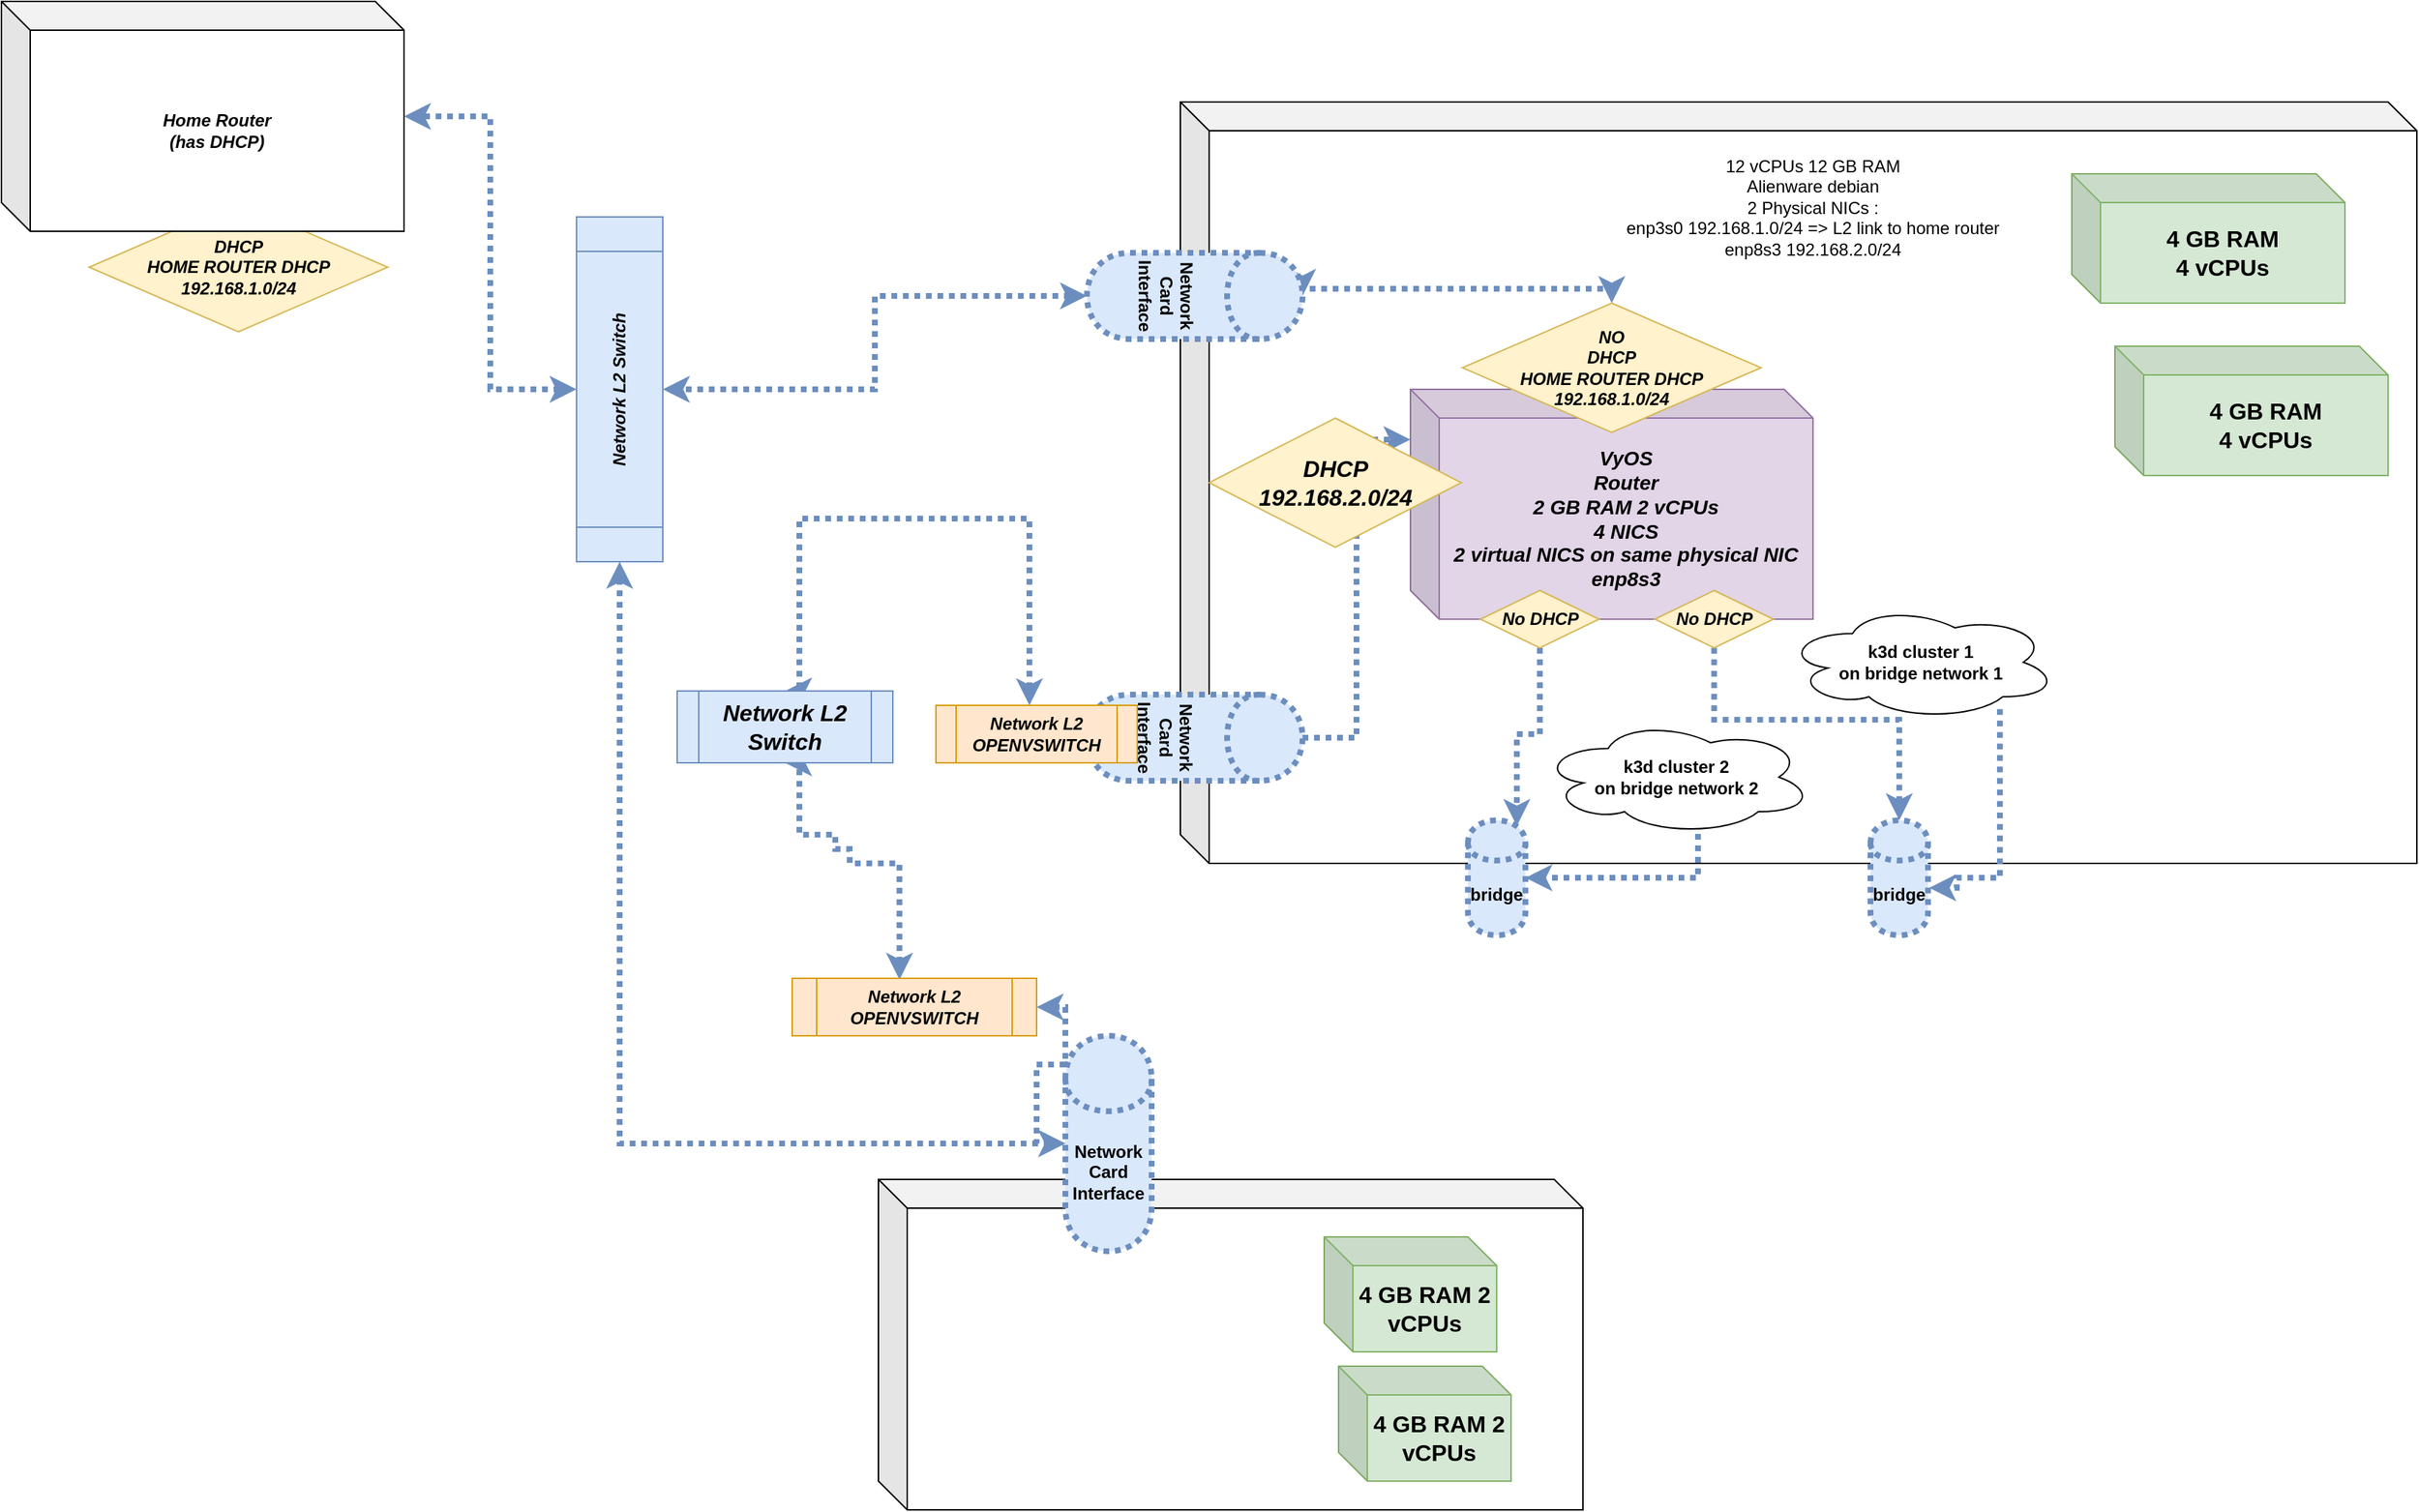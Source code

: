 <mxfile version="13.4.2" type="device"><diagram id="KGC-ekfay1hJ0R5rPytN" name="Page-1"><mxGraphModel dx="3220" dy="2335" grid="1" gridSize="10" guides="1" tooltips="1" connect="1" arrows="1" fold="1" page="1" pageScale="1" pageWidth="850" pageHeight="1100" math="0" shadow="0"><root><mxCell id="0"/><mxCell id="1" parent="0"/><mxCell id="RJ-gPZeZvMzSmnX6ccA9-1" value="" style="shape=cube;whiteSpace=wrap;html=1;boundedLbl=1;backgroundOutline=1;darkOpacity=0.05;darkOpacity2=0.1;" vertex="1" parent="1"><mxGeometry x="20" y="490" width="490" height="230" as="geometry"/></mxCell><mxCell id="RJ-gPZeZvMzSmnX6ccA9-2" value="&lt;div&gt;12 vCPUs 12 GB RAM &lt;br&gt;Alienware debian&lt;/div&gt;&lt;div&gt;2 Physical NICs : &lt;br&gt;&lt;/div&gt;&lt;div&gt;enp3s0 192.168.1.0/24 =&amp;gt; L2 link to home router&lt;br&gt;&lt;/div&gt;&lt;div&gt;enp8s3 192.168.2.0/24&lt;/div&gt;&lt;div&gt;&lt;br&gt;&lt;/div&gt;&lt;div&gt;&lt;br&gt;&lt;/div&gt;&lt;div&gt;&lt;br&gt;&lt;/div&gt;&lt;div&gt;&lt;br&gt;&lt;/div&gt;&lt;div&gt;&lt;br&gt;&lt;/div&gt;&lt;div&gt;&lt;br&gt;&lt;/div&gt;&lt;div&gt;&lt;br&gt;&lt;/div&gt;&lt;div&gt;&lt;br&gt;&lt;/div&gt;&lt;div&gt;&lt;br&gt;&lt;/div&gt;&lt;div&gt;&lt;br&gt;&lt;/div&gt;&lt;div&gt;&lt;br&gt;&lt;/div&gt;&lt;div&gt;&lt;br&gt;&lt;/div&gt;&lt;div&gt;&lt;br&gt;&lt;/div&gt;&lt;div&gt;&lt;br&gt;&lt;/div&gt;&lt;div&gt;&lt;br&gt;&lt;/div&gt;&lt;div&gt;&lt;br&gt;&lt;/div&gt;&lt;div&gt;&lt;br&gt;&lt;/div&gt;&lt;div&gt;&lt;br&gt;&lt;/div&gt;&lt;div&gt;&lt;br&gt;&lt;/div&gt;&lt;div&gt;&lt;br&gt;&lt;/div&gt;&lt;div&gt;&lt;br&gt;&lt;/div&gt;&lt;div&gt;&lt;br&gt;&lt;/div&gt;&lt;div&gt;&lt;br&gt;&lt;/div&gt;&lt;div&gt;&lt;br&gt;&lt;/div&gt;&lt;div&gt;&lt;br&gt;&lt;/div&gt;&lt;div&gt;&lt;br&gt;&lt;/div&gt;&lt;div&gt;&lt;br&gt;&lt;/div&gt;&lt;div&gt;&lt;br&gt;&lt;/div&gt;" style="shape=cube;whiteSpace=wrap;html=1;boundedLbl=1;backgroundOutline=1;darkOpacity=0.05;darkOpacity2=0.1;" vertex="1" parent="1"><mxGeometry x="230" y="-260" width="860" height="530" as="geometry"/></mxCell><mxCell id="RJ-gPZeZvMzSmnX6ccA9-9" style="edgeStyle=orthogonalEdgeStyle;rounded=0;orthogonalLoop=1;jettySize=auto;html=1;entryX=0.85;entryY=0.05;entryDx=0;entryDy=0;entryPerimeter=0;fillColor=#dae8fc;strokeColor=#6c8ebf;strokeWidth=4;dashed=1;dashPattern=1 1;" edge="1" parent="1" source="RJ-gPZeZvMzSmnX6ccA9-13" target="RJ-gPZeZvMzSmnX6ccA9-6"><mxGeometry relative="1" as="geometry"/></mxCell><mxCell id="RJ-gPZeZvMzSmnX6ccA9-20" style="edgeStyle=orthogonalEdgeStyle;rounded=0;orthogonalLoop=1;jettySize=auto;html=1;entryX=0.5;entryY=0;entryDx=0;entryDy=0;exitX=0.5;exitY=0;exitDx=0;exitDy=0;startArrow=classic;startFill=1;fillColor=#dae8fc;strokeColor=#6c8ebf;strokeWidth=4;dashed=1;dashPattern=1 1;" edge="1" parent="1" source="RJ-gPZeZvMzSmnX6ccA9-21" target="RJ-gPZeZvMzSmnX6ccA9-19"><mxGeometry relative="1" as="geometry"><Array as="points"><mxPoint x="530" y="-130"/><mxPoint x="315" y="-130"/></Array></mxGeometry></mxCell><mxCell id="RJ-gPZeZvMzSmnX6ccA9-3" value="VyOS&lt;br style=&quot;font-size: 14px&quot;&gt;Router&lt;br style=&quot;font-size: 14px&quot;&gt;2 GB RAM 2 vCPUs&lt;br style=&quot;font-size: 14px&quot;&gt;4 NICS&lt;br style=&quot;font-size: 14px&quot;&gt;2 virtual NICS on same physical NIC enp8s3" style="shape=cube;whiteSpace=wrap;html=1;boundedLbl=1;backgroundOutline=1;darkOpacity=0.05;darkOpacity2=0.1;fontStyle=3;fontSize=14;fillColor=#e1d5e7;strokeColor=#9673a6;" vertex="1" parent="1"><mxGeometry x="390" y="-60" width="280" height="160" as="geometry"/></mxCell><mxCell id="RJ-gPZeZvMzSmnX6ccA9-12" style="edgeStyle=orthogonalEdgeStyle;rounded=0;orthogonalLoop=1;jettySize=auto;html=1;entryX=1.021;entryY=0.588;entryDx=0;entryDy=0;entryPerimeter=0;fillColor=#dae8fc;strokeColor=#6c8ebf;strokeWidth=4;dashed=1;dashPattern=1 1;" edge="1" parent="1" source="RJ-gPZeZvMzSmnX6ccA9-4" target="RJ-gPZeZvMzSmnX6ccA9-7"><mxGeometry relative="1" as="geometry"><Array as="points"><mxPoint x="800" y="280"/><mxPoint x="770" y="280"/><mxPoint x="770" y="287"/></Array></mxGeometry></mxCell><mxCell id="RJ-gPZeZvMzSmnX6ccA9-4" value="k3d cluster 1&lt;br&gt;on bridge network 1" style="ellipse;shape=cloud;whiteSpace=wrap;html=1;fontStyle=1" vertex="1" parent="1"><mxGeometry x="650" y="90" width="190" height="80" as="geometry"/></mxCell><mxCell id="RJ-gPZeZvMzSmnX6ccA9-10" style="edgeStyle=orthogonalEdgeStyle;rounded=0;orthogonalLoop=1;jettySize=auto;html=1;fillColor=#dae8fc;strokeColor=#6c8ebf;strokeWidth=4;dashed=1;dashPattern=1 1;" edge="1" parent="1" source="RJ-gPZeZvMzSmnX6ccA9-5" target="RJ-gPZeZvMzSmnX6ccA9-6"><mxGeometry relative="1" as="geometry"><Array as="points"><mxPoint x="590" y="280"/></Array></mxGeometry></mxCell><mxCell id="RJ-gPZeZvMzSmnX6ccA9-5" value="k3d cluster 2&lt;br&gt;on bridge network 2" style="ellipse;shape=cloud;whiteSpace=wrap;html=1;fontStyle=1" vertex="1" parent="1"><mxGeometry x="480" y="170" width="190" height="80" as="geometry"/></mxCell><mxCell id="RJ-gPZeZvMzSmnX6ccA9-6" value="bridge" style="shape=cylinder;whiteSpace=wrap;html=1;boundedLbl=1;backgroundOutline=1;fontStyle=1;fillColor=#dae8fc;strokeColor=#6c8ebf;strokeWidth=4;dashed=1;dashPattern=1 1;" vertex="1" parent="1"><mxGeometry x="430" y="240" width="40" height="80" as="geometry"/></mxCell><mxCell id="RJ-gPZeZvMzSmnX6ccA9-7" value="bridge" style="shape=cylinder;whiteSpace=wrap;html=1;boundedLbl=1;backgroundOutline=1;fontStyle=1;fillColor=#dae8fc;strokeColor=#6c8ebf;strokeWidth=4;dashed=1;dashPattern=1 1;" vertex="1" parent="1"><mxGeometry x="710" y="240" width="40" height="80" as="geometry"/></mxCell><mxCell id="RJ-gPZeZvMzSmnX6ccA9-11" style="edgeStyle=orthogonalEdgeStyle;rounded=0;orthogonalLoop=1;jettySize=auto;html=1;entryX=0;entryY=0;entryDx=0;entryDy=35;entryPerimeter=0;fillColor=#dae8fc;strokeColor=#6c8ebf;strokeWidth=4;dashed=1;dashPattern=1 1;" edge="1" parent="1" source="RJ-gPZeZvMzSmnX6ccA9-8" target="RJ-gPZeZvMzSmnX6ccA9-3"><mxGeometry relative="1" as="geometry"/></mxCell><mxCell id="RJ-gPZeZvMzSmnX6ccA9-8" value="Network Card Interface" style="shape=cylinder;whiteSpace=wrap;html=1;boundedLbl=1;backgroundOutline=1;rotation=90;fontStyle=1;fillColor=#dae8fc;strokeColor=#6c8ebf;strokeWidth=4;dashed=1;dashPattern=1 1;" vertex="1" parent="1"><mxGeometry x="210" y="107.5" width="60" height="150" as="geometry"/></mxCell><mxCell id="RJ-gPZeZvMzSmnX6ccA9-13" value="No DHCP" style="rhombus;whiteSpace=wrap;html=1;fillColor=#fff2cc;strokeColor=#d6b656;fontStyle=3" vertex="1" parent="1"><mxGeometry x="438.75" y="80" width="82.5" height="40" as="geometry"/></mxCell><mxCell id="RJ-gPZeZvMzSmnX6ccA9-15" style="edgeStyle=orthogonalEdgeStyle;rounded=0;orthogonalLoop=1;jettySize=auto;html=1;fillColor=#dae8fc;strokeColor=#6c8ebf;strokeWidth=4;dashed=1;dashPattern=1 1;" edge="1" parent="1" source="RJ-gPZeZvMzSmnX6ccA9-14" target="RJ-gPZeZvMzSmnX6ccA9-7"><mxGeometry relative="1" as="geometry"><Array as="points"><mxPoint x="601" y="170"/><mxPoint x="730" y="170"/></Array></mxGeometry></mxCell><mxCell id="RJ-gPZeZvMzSmnX6ccA9-14" value="No DHCP" style="rhombus;whiteSpace=wrap;html=1;fillColor=#fff2cc;strokeColor=#d6b656;fontStyle=3" vertex="1" parent="1"><mxGeometry x="560" y="80" width="82.5" height="40" as="geometry"/></mxCell><mxCell id="RJ-gPZeZvMzSmnX6ccA9-18" value="&lt;div style=&quot;font-size: 16px&quot;&gt;DHCP&lt;br&gt; 192.168.2.0/24&lt;br style=&quot;font-size: 16px&quot;&gt;&lt;/div&gt;" style="rhombus;whiteSpace=wrap;html=1;fillColor=#fff2cc;strokeColor=#d6b656;fontStyle=3;fontSize=16;" vertex="1" parent="1"><mxGeometry x="250" y="-40" width="175.5" height="90" as="geometry"/></mxCell><mxCell id="RJ-gPZeZvMzSmnX6ccA9-26" style="edgeStyle=orthogonalEdgeStyle;rounded=0;orthogonalLoop=1;jettySize=auto;html=1;startArrow=classic;startFill=1;fillColor=#dae8fc;strokeColor=#6c8ebf;strokeWidth=4;dashed=1;dashPattern=1 1;" edge="1" parent="1" source="RJ-gPZeZvMzSmnX6ccA9-19" target="RJ-gPZeZvMzSmnX6ccA9-24"><mxGeometry relative="1" as="geometry"/></mxCell><mxCell id="RJ-gPZeZvMzSmnX6ccA9-19" value="Network Card Interface" style="shape=cylinder;whiteSpace=wrap;html=1;boundedLbl=1;backgroundOutline=1;rotation=90;fontStyle=1;fillColor=#dae8fc;strokeColor=#6c8ebf;strokeWidth=4;dashed=1;dashPattern=1 1;" vertex="1" parent="1"><mxGeometry x="210" y="-200" width="60" height="150" as="geometry"/></mxCell><mxCell id="RJ-gPZeZvMzSmnX6ccA9-21" value="NO &lt;br&gt;&lt;div&gt;DHCP &lt;br&gt;HOME ROUTER DHCP 192.168.1.0/24&lt;br&gt;&lt;/div&gt;" style="rhombus;whiteSpace=wrap;html=1;fillColor=#fff2cc;strokeColor=#d6b656;fontStyle=3" vertex="1" parent="1"><mxGeometry x="426.12" y="-120" width="207.75" height="90" as="geometry"/></mxCell><mxCell id="RJ-gPZeZvMzSmnX6ccA9-42" style="edgeStyle=orthogonalEdgeStyle;rounded=0;orthogonalLoop=1;jettySize=auto;html=1;entryX=0.5;entryY=1;entryDx=0;entryDy=0;dashed=1;dashPattern=1 1;startArrow=classic;startFill=1;strokeWidth=4;fontSize=16;fontColor=#12FF2A;fillColor=#dae8fc;strokeColor=#6c8ebf;exitX=0.439;exitY=0.025;exitDx=0;exitDy=0;exitPerimeter=0;" edge="1" parent="1" source="RJ-gPZeZvMzSmnX6ccA9-32" target="RJ-gPZeZvMzSmnX6ccA9-40"><mxGeometry relative="1" as="geometry"><mxPoint x="50" y="390" as="sourcePoint"/><Array as="points"><mxPoint x="35" y="270"/><mxPoint y="270"/><mxPoint y="260"/><mxPoint x="-10" y="260"/><mxPoint x="-10" y="250"/><mxPoint x="-35" y="250"/></Array></mxGeometry></mxCell><mxCell id="RJ-gPZeZvMzSmnX6ccA9-22" value="Network Card Interface" style="shape=cylinder;whiteSpace=wrap;html=1;boundedLbl=1;backgroundOutline=1;rotation=0;fontStyle=1;fillColor=#dae8fc;strokeColor=#6c8ebf;strokeWidth=4;dashed=1;dashPattern=1 1;" vertex="1" parent="1"><mxGeometry x="150" y="390" width="60" height="150" as="geometry"/></mxCell><mxCell id="RJ-gPZeZvMzSmnX6ccA9-23" value="DHCP &lt;br&gt;&lt;div&gt;HOME ROUTER DHCP 192.168.1.0/24&lt;br&gt;&lt;/div&gt;" style="rhombus;whiteSpace=wrap;html=1;fillColor=#fff2cc;strokeColor=#d6b656;fontStyle=3" vertex="1" parent="1"><mxGeometry x="-529" y="-190" width="207.75" height="90" as="geometry"/></mxCell><mxCell id="RJ-gPZeZvMzSmnX6ccA9-28" style="edgeStyle=orthogonalEdgeStyle;rounded=0;orthogonalLoop=1;jettySize=auto;html=1;startArrow=classic;startFill=1;fillColor=#dae8fc;strokeColor=#6c8ebf;strokeWidth=4;dashed=1;dashPattern=1 1;" edge="1" parent="1" source="RJ-gPZeZvMzSmnX6ccA9-24" target="RJ-gPZeZvMzSmnX6ccA9-25"><mxGeometry relative="1" as="geometry"/></mxCell><mxCell id="RJ-gPZeZvMzSmnX6ccA9-48" style="edgeStyle=orthogonalEdgeStyle;rounded=0;orthogonalLoop=1;jettySize=auto;html=1;dashed=1;dashPattern=1 1;startArrow=classic;startFill=1;strokeWidth=4;fontSize=16;fontColor=#12FF2A;fillColor=#dae8fc;strokeColor=#6c8ebf;" edge="1" parent="1" source="RJ-gPZeZvMzSmnX6ccA9-24" target="RJ-gPZeZvMzSmnX6ccA9-22"><mxGeometry relative="1" as="geometry"><Array as="points"><mxPoint x="-160" y="465"/></Array></mxGeometry></mxCell><mxCell id="RJ-gPZeZvMzSmnX6ccA9-24" value="Network L2 Switch" style="shape=process;whiteSpace=wrap;html=1;backgroundOutline=1;fontStyle=3;fillColor=#dae8fc;strokeColor=#6c8ebf;rotation=-90;" vertex="1" parent="1"><mxGeometry x="-280" y="-90" width="240" height="60" as="geometry"/></mxCell><mxCell id="RJ-gPZeZvMzSmnX6ccA9-25" value="&lt;div&gt;Home Router&lt;/div&gt;&lt;div&gt;(has DHCP)&lt;br&gt;&lt;/div&gt;" style="shape=cube;whiteSpace=wrap;html=1;boundedLbl=1;backgroundOutline=1;darkOpacity=0.05;darkOpacity2=0.1;fontStyle=3" vertex="1" parent="1"><mxGeometry x="-590" y="-330" width="280" height="160" as="geometry"/></mxCell><mxCell id="RJ-gPZeZvMzSmnX6ccA9-44" style="edgeStyle=orthogonalEdgeStyle;rounded=0;orthogonalLoop=1;jettySize=auto;html=1;entryX=0.5;entryY=0;entryDx=0;entryDy=0;dashed=1;dashPattern=1 1;startArrow=classic;startFill=1;strokeWidth=4;fontSize=16;fontColor=#12FF2A;fillColor=#dae8fc;strokeColor=#6c8ebf;" edge="1" parent="1" source="RJ-gPZeZvMzSmnX6ccA9-29" target="RJ-gPZeZvMzSmnX6ccA9-40"><mxGeometry relative="1" as="geometry"><Array as="points"><mxPoint x="125" y="30"/><mxPoint x="-35" y="30"/></Array></mxGeometry></mxCell><mxCell id="RJ-gPZeZvMzSmnX6ccA9-29" value="Network L2 &lt;br&gt;OPENVSWITCH" style="shape=process;whiteSpace=wrap;html=1;backgroundOutline=1;fontStyle=3;fillColor=#ffe6cc;strokeColor=#d79b00;rotation=0;" vertex="1" parent="1"><mxGeometry x="60" y="160" width="140" height="40" as="geometry"/></mxCell><mxCell id="RJ-gPZeZvMzSmnX6ccA9-35" style="edgeStyle=orthogonalEdgeStyle;rounded=0;orthogonalLoop=1;jettySize=auto;html=1;startArrow=classic;startFill=1;fillColor=#dae8fc;strokeColor=#6c8ebf;strokeWidth=4;dashed=1;dashPattern=1 1;" edge="1" parent="1" source="RJ-gPZeZvMzSmnX6ccA9-32" target="RJ-gPZeZvMzSmnX6ccA9-22"><mxGeometry relative="1" as="geometry"/></mxCell><mxCell id="RJ-gPZeZvMzSmnX6ccA9-32" value="Network L2 &lt;br&gt;OPENVSWITCH" style="shape=process;whiteSpace=wrap;html=1;backgroundOutline=1;fontStyle=3;fillColor=#ffe6cc;strokeColor=#d79b00;rotation=0;" vertex="1" parent="1"><mxGeometry x="-40" y="350" width="170" height="40" as="geometry"/></mxCell><mxCell id="RJ-gPZeZvMzSmnX6ccA9-36" value="4 GB RAM 2 vCPUs" style="shape=cube;whiteSpace=wrap;html=1;boundedLbl=1;backgroundOutline=1;darkOpacity=0.05;darkOpacity2=0.1;fontStyle=1;fontSize=16;fillColor=#d5e8d4;strokeColor=#82b366;" vertex="1" parent="1"><mxGeometry x="330" y="530" width="120" height="80" as="geometry"/></mxCell><mxCell id="RJ-gPZeZvMzSmnX6ccA9-37" value="&lt;div style=&quot;font-size: 16px;&quot;&gt;4 GB RAM&lt;br style=&quot;font-size: 16px;&quot;&gt;4 vCPUs&lt;br style=&quot;font-size: 16px;&quot;&gt;&lt;/div&gt;" style="shape=cube;whiteSpace=wrap;html=1;boundedLbl=1;backgroundOutline=1;darkOpacity=0.05;darkOpacity2=0.1;fontSize=16;fontStyle=1;fillColor=#d5e8d4;strokeColor=#82b366;" vertex="1" parent="1"><mxGeometry x="850" y="-210" width="190" height="90" as="geometry"/></mxCell><mxCell id="RJ-gPZeZvMzSmnX6ccA9-38" value="4 GB RAM 2 vCPUs" style="shape=cube;whiteSpace=wrap;html=1;boundedLbl=1;backgroundOutline=1;darkOpacity=0.05;darkOpacity2=0.1;fontStyle=1;fontSize=16;fillColor=#d5e8d4;strokeColor=#82b366;" vertex="1" parent="1"><mxGeometry x="340" y="620" width="120" height="80" as="geometry"/></mxCell><mxCell id="RJ-gPZeZvMzSmnX6ccA9-39" value="&lt;div style=&quot;font-size: 16px;&quot;&gt;4 GB RAM&lt;br style=&quot;font-size: 16px;&quot;&gt;4 vCPUs&lt;br style=&quot;font-size: 16px;&quot;&gt;&lt;/div&gt;" style="shape=cube;whiteSpace=wrap;html=1;boundedLbl=1;backgroundOutline=1;darkOpacity=0.05;darkOpacity2=0.1;fontSize=16;fontStyle=1;fillColor=#d5e8d4;strokeColor=#82b366;" vertex="1" parent="1"><mxGeometry x="880" y="-90" width="190" height="90" as="geometry"/></mxCell><mxCell id="RJ-gPZeZvMzSmnX6ccA9-40" value="Network L2 Switch" style="shape=process;whiteSpace=wrap;html=1;backgroundOutline=1;fontStyle=3;fillColor=#dae8fc;strokeColor=#6c8ebf;rotation=0;fontSize=16;" vertex="1" parent="1"><mxGeometry x="-120" y="150" width="150" height="50" as="geometry"/></mxCell></root></mxGraphModel></diagram></mxfile>